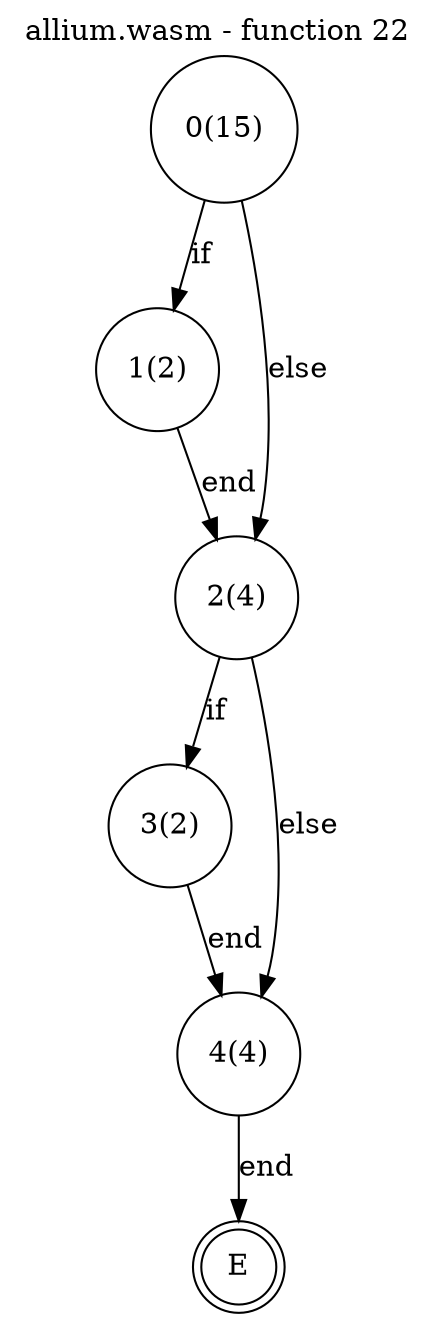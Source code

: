 digraph finite_state_machine {
    label = "allium.wasm - function 22"
    labelloc =  t
    labelfontsize = 16
    labelfontcolor = black
    labelfontname = "Helvetica"
    node [shape = doublecircle]; E ;
node [shape=circle, fontcolor=black, style="", label="0(15)"]0
node [shape=circle, fontcolor=black, style="", label="1(2)"]1
node [shape=circle, fontcolor=black, style="", label="2(4)"]2
node [shape=circle, fontcolor=black, style="", label="3(2)"]3
node [shape=circle, fontcolor=black, style="", label="4(4)"]4
node [shape=circle, fontcolor=black, style="", label="E"]E
    0 -> 1[label="if"];
    0 -> 2[label="else"];
    1 -> 2[label="end"];
    2 -> 3[label="if"];
    2 -> 4[label="else"];
    3 -> 4[label="end"];
    4 -> E[label="end"];
}

